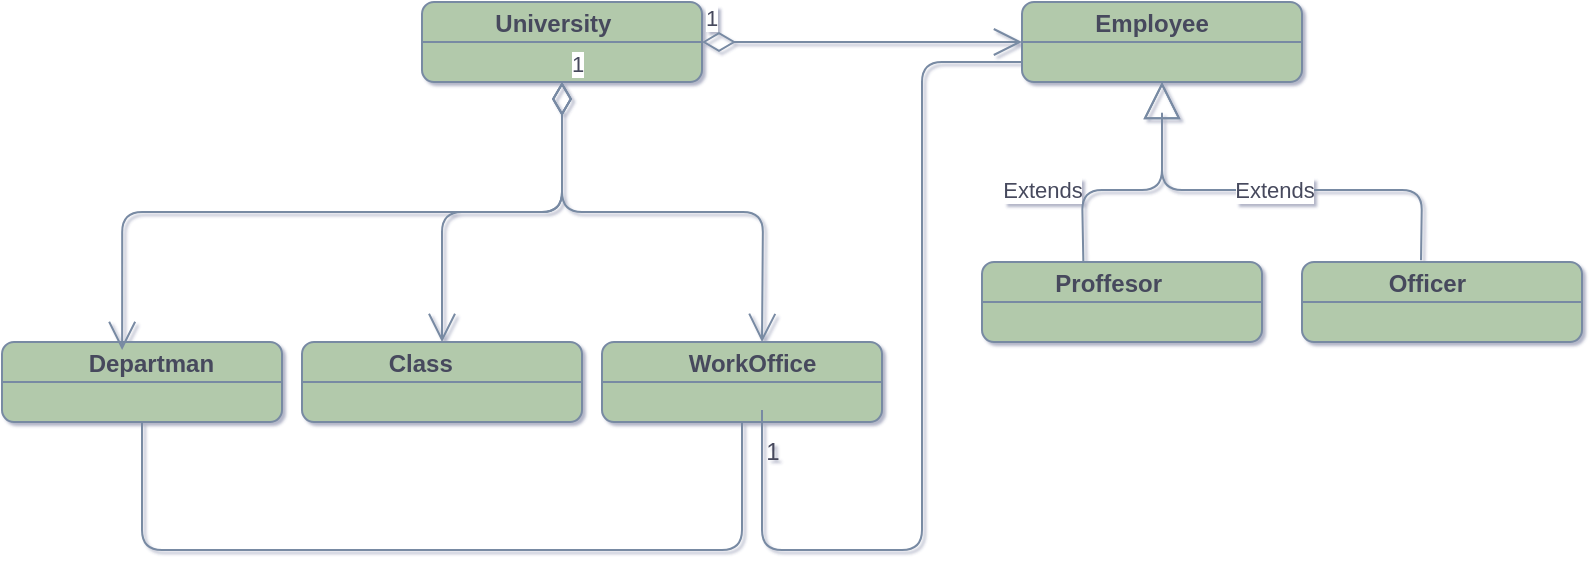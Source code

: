 <mxfile version="20.3.0" type="device"><diagram id="C5RBs43oDa-KdzZeNtuy" name="Page-1"><mxGraphModel dx="303" dy="427" grid="1" gridSize="10" guides="1" tooltips="1" connect="1" arrows="1" fold="1" page="1" pageScale="1" pageWidth="827" pageHeight="1169" background="none" math="0" shadow="1"><root><mxCell id="WIyWlLk6GJQsqaUBKTNV-0"/><mxCell id="WIyWlLk6GJQsqaUBKTNV-1" parent="WIyWlLk6GJQsqaUBKTNV-0"/><mxCell id="pOlVVDNlaV00HO5Qm0NG-1" value="&lt;p style=&quot;margin:0px;margin-top:4px;text-align:center;&quot;&gt;&lt;/p&gt;&lt;div style=&quot;height:2px;&quot;&gt;&lt;b&gt;&amp;nbsp; &amp;nbsp; &amp;nbsp; &amp;nbsp; &amp;nbsp; &amp;nbsp;University&lt;/b&gt;&lt;/div&gt;" style="verticalAlign=top;align=left;overflow=fill;fontSize=12;fontFamily=Helvetica;html=1;rounded=1;fillColor=#B2C9AB;strokeColor=#788AA3;fontColor=#46495D;" parent="WIyWlLk6GJQsqaUBKTNV-1" vertex="1"><mxGeometry x="230" y="126" width="140" height="40" as="geometry"/></mxCell><mxCell id="pOlVVDNlaV00HO5Qm0NG-3" value="" style="line;strokeWidth=1;fillColor=none;align=left;verticalAlign=middle;spacingTop=-1;spacingLeft=3;spacingRight=3;rotatable=0;labelPosition=right;points=[];portConstraint=eastwest;strokeColor=#788AA3;rounded=1;fontColor=#46495D;" parent="WIyWlLk6GJQsqaUBKTNV-1" vertex="1"><mxGeometry x="230" y="142" width="140" height="8" as="geometry"/></mxCell><mxCell id="pOlVVDNlaV00HO5Qm0NG-4" value="&lt;p style=&quot;margin:0px;margin-top:4px;text-align:center;&quot;&gt;&lt;/p&gt;&lt;div style=&quot;height:2px;&quot;&gt;&lt;b&gt;&amp;nbsp; &amp;nbsp; &amp;nbsp; &amp;nbsp; &amp;nbsp; &amp;nbsp; &amp;nbsp;Class&lt;/b&gt;&lt;/div&gt;" style="verticalAlign=top;align=left;overflow=fill;fontSize=12;fontFamily=Helvetica;html=1;rounded=1;fillColor=#B2C9AB;strokeColor=#788AA3;fontColor=#46495D;" parent="WIyWlLk6GJQsqaUBKTNV-1" vertex="1"><mxGeometry x="170" y="296" width="140" height="40" as="geometry"/></mxCell><mxCell id="pOlVVDNlaV00HO5Qm0NG-5" value="" style="line;strokeWidth=1;fillColor=none;align=left;verticalAlign=middle;spacingTop=-1;spacingLeft=3;spacingRight=3;rotatable=0;labelPosition=right;points=[];portConstraint=eastwest;strokeColor=#788AA3;rounded=1;fontColor=#46495D;" parent="WIyWlLk6GJQsqaUBKTNV-1" vertex="1"><mxGeometry x="170" y="312" width="140" height="8" as="geometry"/></mxCell><mxCell id="pOlVVDNlaV00HO5Qm0NG-7" value="&lt;p style=&quot;margin:0px;margin-top:4px;text-align:center;&quot;&gt;&lt;/p&gt;&lt;div style=&quot;height:2px;&quot;&gt;&lt;b&gt;&amp;nbsp; &amp;nbsp; &amp;nbsp; &amp;nbsp; &amp;nbsp; &amp;nbsp; &amp;nbsp;WorkOffice&lt;/b&gt;&lt;/div&gt;" style="verticalAlign=top;align=left;overflow=fill;fontSize=12;fontFamily=Helvetica;html=1;rounded=1;fillColor=#B2C9AB;strokeColor=#788AA3;fontColor=#46495D;" parent="WIyWlLk6GJQsqaUBKTNV-1" vertex="1"><mxGeometry x="320" y="296" width="140" height="40" as="geometry"/></mxCell><mxCell id="pOlVVDNlaV00HO5Qm0NG-8" value="" style="line;strokeWidth=1;fillColor=none;align=left;verticalAlign=middle;spacingTop=-1;spacingLeft=3;spacingRight=3;rotatable=0;labelPosition=right;points=[];portConstraint=eastwest;strokeColor=#788AA3;rounded=1;fontColor=#46495D;" parent="WIyWlLk6GJQsqaUBKTNV-1" vertex="1"><mxGeometry x="320" y="312" width="140" height="8" as="geometry"/></mxCell><mxCell id="pOlVVDNlaV00HO5Qm0NG-9" value="&lt;p style=&quot;margin:0px;margin-top:4px;text-align:center;&quot;&gt;&lt;/p&gt;&lt;div style=&quot;height:2px;&quot;&gt;&lt;b&gt;&amp;nbsp; &amp;nbsp; &amp;nbsp; &amp;nbsp; &amp;nbsp; &amp;nbsp; &amp;nbsp;Departman&lt;/b&gt;&lt;/div&gt;" style="verticalAlign=top;align=left;overflow=fill;fontSize=12;fontFamily=Helvetica;html=1;rounded=1;fillColor=#B2C9AB;strokeColor=#788AA3;fontColor=#46495D;" parent="WIyWlLk6GJQsqaUBKTNV-1" vertex="1"><mxGeometry x="20" y="296" width="140" height="40" as="geometry"/></mxCell><mxCell id="pOlVVDNlaV00HO5Qm0NG-10" value="" style="line;strokeWidth=1;fillColor=none;align=left;verticalAlign=middle;spacingTop=-1;spacingLeft=3;spacingRight=3;rotatable=0;labelPosition=right;points=[];portConstraint=eastwest;strokeColor=#788AA3;rounded=1;fontColor=#46495D;" parent="WIyWlLk6GJQsqaUBKTNV-1" vertex="1"><mxGeometry x="20" y="312" width="140" height="8" as="geometry"/></mxCell><mxCell id="pOlVVDNlaV00HO5Qm0NG-14" value="1" style="endArrow=open;html=1;endSize=12;startArrow=diamondThin;startSize=14;startFill=0;edgeStyle=orthogonalEdgeStyle;align=left;verticalAlign=bottom;rounded=1;exitX=0.5;exitY=1;exitDx=0;exitDy=0;entryX=0.429;entryY=0.1;entryDx=0;entryDy=0;entryPerimeter=0;strokeColor=#788AA3;fontColor=#46495D;" parent="WIyWlLk6GJQsqaUBKTNV-1" source="pOlVVDNlaV00HO5Qm0NG-1" target="pOlVVDNlaV00HO5Qm0NG-9" edge="1"><mxGeometry x="-1" y="3" relative="1" as="geometry"><mxPoint x="350" y="270" as="sourcePoint"/><mxPoint x="510" y="270" as="targetPoint"/></mxGeometry></mxCell><mxCell id="pOlVVDNlaV00HO5Qm0NG-15" value="1" style="endArrow=open;html=1;endSize=12;startArrow=diamondThin;startSize=14;startFill=0;edgeStyle=orthogonalEdgeStyle;align=left;verticalAlign=bottom;rounded=1;exitX=0.5;exitY=1;exitDx=0;exitDy=0;entryX=0.429;entryY=0.1;entryDx=0;entryDy=0;entryPerimeter=0;strokeColor=#788AA3;fontColor=#46495D;" parent="WIyWlLk6GJQsqaUBKTNV-1" source="pOlVVDNlaV00HO5Qm0NG-1" edge="1"><mxGeometry x="-1" y="3" relative="1" as="geometry"><mxPoint x="619.94" y="162" as="sourcePoint"/><mxPoint x="400.0" y="296" as="targetPoint"/></mxGeometry></mxCell><mxCell id="pOlVVDNlaV00HO5Qm0NG-16" value="1" style="endArrow=open;html=1;endSize=12;startArrow=diamondThin;startSize=14;startFill=0;edgeStyle=orthogonalEdgeStyle;align=left;verticalAlign=bottom;rounded=1;entryX=0.5;entryY=0;entryDx=0;entryDy=0;exitX=0.5;exitY=1;exitDx=0;exitDy=0;strokeColor=#788AA3;fontColor=#46495D;" parent="WIyWlLk6GJQsqaUBKTNV-1" source="pOlVVDNlaV00HO5Qm0NG-1" target="pOlVVDNlaV00HO5Qm0NG-4" edge="1"><mxGeometry x="-1" y="3" relative="1" as="geometry"><mxPoint x="310" y="160" as="sourcePoint"/><mxPoint x="100.06" y="320" as="targetPoint"/></mxGeometry></mxCell><mxCell id="pOlVVDNlaV00HO5Qm0NG-18" value="" style="endArrow=none;html=1;rounded=1;strokeColor=#788AA3;fontColor=#46495D;" parent="WIyWlLk6GJQsqaUBKTNV-1" target="pOlVVDNlaV00HO5Qm0NG-7" edge="1"><mxGeometry width="50" height="50" relative="1" as="geometry"><mxPoint x="90" y="336" as="sourcePoint"/><mxPoint x="140" y="286" as="targetPoint"/><Array as="points"><mxPoint x="90" y="400"/><mxPoint x="390" y="400"/></Array></mxGeometry></mxCell><mxCell id="pOlVVDNlaV00HO5Qm0NG-20" value="&lt;p style=&quot;margin:0px;margin-top:4px;text-align:center;&quot;&gt;&lt;/p&gt;&lt;div style=&quot;height:2px;&quot;&gt;&lt;b&gt;&amp;nbsp; &amp;nbsp; &amp;nbsp; &amp;nbsp; &amp;nbsp; &amp;nbsp;Employee&lt;/b&gt;&lt;/div&gt;" style="verticalAlign=top;align=left;overflow=fill;fontSize=12;fontFamily=Helvetica;html=1;rounded=1;fillColor=#B2C9AB;strokeColor=#788AA3;fontColor=#46495D;" parent="WIyWlLk6GJQsqaUBKTNV-1" vertex="1"><mxGeometry x="530" y="126" width="140" height="40" as="geometry"/></mxCell><mxCell id="pOlVVDNlaV00HO5Qm0NG-21" value="" style="line;strokeWidth=1;fillColor=none;align=left;verticalAlign=middle;spacingTop=-1;spacingLeft=3;spacingRight=3;rotatable=0;labelPosition=right;points=[];portConstraint=eastwest;strokeColor=#788AA3;rounded=1;fontColor=#46495D;" parent="WIyWlLk6GJQsqaUBKTNV-1" vertex="1"><mxGeometry x="530" y="142" width="140" height="8" as="geometry"/></mxCell><mxCell id="pOlVVDNlaV00HO5Qm0NG-22" value="1" style="endArrow=open;html=1;endSize=12;startArrow=diamondThin;startSize=14;startFill=0;edgeStyle=orthogonalEdgeStyle;align=left;verticalAlign=bottom;rounded=1;strokeColor=#788AA3;fontColor=#46495D;" parent="WIyWlLk6GJQsqaUBKTNV-1" source="pOlVVDNlaV00HO5Qm0NG-1" target="pOlVVDNlaV00HO5Qm0NG-21" edge="1"><mxGeometry x="-1" y="3" relative="1" as="geometry"><mxPoint x="364" y="142" as="sourcePoint"/><mxPoint x="464" y="272" as="targetPoint"/><Array as="points"><mxPoint x="447" y="146"/><mxPoint x="447" y="146"/></Array></mxGeometry></mxCell><mxCell id="pOlVVDNlaV00HO5Qm0NG-23" value="Extends" style="endArrow=block;endSize=16;endFill=0;html=1;rounded=1;exitX=0.362;exitY=0.004;exitDx=0;exitDy=0;exitPerimeter=0;strokeColor=#788AA3;fontColor=#46495D;" parent="WIyWlLk6GJQsqaUBKTNV-1" source="pOlVVDNlaV00HO5Qm0NG-24" target="pOlVVDNlaV00HO5Qm0NG-20" edge="1"><mxGeometry x="-0.444" y="-20" width="160" relative="1" as="geometry"><mxPoint x="560" y="250" as="sourcePoint"/><mxPoint x="590" y="270" as="targetPoint"/><Array as="points"><mxPoint x="560" y="220"/><mxPoint x="600" y="220"/><mxPoint x="600" y="180"/></Array><mxPoint x="-20" y="-20" as="offset"/></mxGeometry></mxCell><mxCell id="pOlVVDNlaV00HO5Qm0NG-24" value="&lt;p style=&quot;margin:0px;margin-top:4px;text-align:center;&quot;&gt;&lt;/p&gt;&lt;div style=&quot;height:2px;&quot;&gt;&lt;b&gt;&amp;nbsp; &amp;nbsp; &amp;nbsp; &amp;nbsp; &amp;nbsp; &amp;nbsp;Proffesor&lt;/b&gt;&lt;/div&gt;" style="verticalAlign=top;align=left;overflow=fill;fontSize=12;fontFamily=Helvetica;html=1;rounded=1;fillColor=#B2C9AB;strokeColor=#788AA3;fontColor=#46495D;" parent="WIyWlLk6GJQsqaUBKTNV-1" vertex="1"><mxGeometry x="510" y="256" width="140" height="40" as="geometry"/></mxCell><mxCell id="pOlVVDNlaV00HO5Qm0NG-25" value="" style="line;strokeWidth=1;fillColor=none;align=left;verticalAlign=middle;spacingTop=-1;spacingLeft=3;spacingRight=3;rotatable=0;labelPosition=right;points=[];portConstraint=eastwest;strokeColor=#788AA3;rounded=1;fontColor=#46495D;" parent="WIyWlLk6GJQsqaUBKTNV-1" vertex="1"><mxGeometry x="510" y="272" width="140" height="8" as="geometry"/></mxCell><mxCell id="pOlVVDNlaV00HO5Qm0NG-26" value="&lt;p style=&quot;margin:0px;margin-top:4px;text-align:center;&quot;&gt;&lt;/p&gt;&lt;div style=&quot;height:2px;&quot;&gt;&lt;b&gt;&amp;nbsp; &amp;nbsp; &amp;nbsp; &amp;nbsp; &amp;nbsp; &amp;nbsp; &amp;nbsp;Officer&lt;/b&gt;&lt;/div&gt;" style="verticalAlign=top;align=left;overflow=fill;fontSize=12;fontFamily=Helvetica;html=1;rounded=1;fillColor=#B2C9AB;strokeColor=#788AA3;fontColor=#46495D;" parent="WIyWlLk6GJQsqaUBKTNV-1" vertex="1"><mxGeometry x="670" y="256" width="140" height="40" as="geometry"/></mxCell><mxCell id="pOlVVDNlaV00HO5Qm0NG-27" value="" style="line;strokeWidth=1;fillColor=none;align=left;verticalAlign=middle;spacingTop=-1;spacingLeft=3;spacingRight=3;rotatable=0;labelPosition=right;points=[];portConstraint=eastwest;strokeColor=#788AA3;rounded=1;fontColor=#46495D;" parent="WIyWlLk6GJQsqaUBKTNV-1" vertex="1"><mxGeometry x="670" y="272" width="140" height="8" as="geometry"/></mxCell><mxCell id="pOlVVDNlaV00HO5Qm0NG-32" value="Extends" style="endArrow=block;endSize=16;endFill=0;html=1;rounded=1;exitX=0.425;exitY=-0.022;exitDx=0;exitDy=0;exitPerimeter=0;strokeColor=#788AA3;fontColor=#46495D;" parent="WIyWlLk6GJQsqaUBKTNV-1" source="pOlVVDNlaV00HO5Qm0NG-26" edge="1"><mxGeometry width="160" relative="1" as="geometry"><mxPoint x="730" y="246" as="sourcePoint"/><mxPoint x="600" y="166" as="targetPoint"/><Array as="points"><mxPoint x="730" y="220"/><mxPoint x="600" y="220"/></Array></mxGeometry></mxCell><mxCell id="pOlVVDNlaV00HO5Qm0NG-33" value="" style="endArrow=none;html=1;rounded=1;exitX=0;exitY=0.75;exitDx=0;exitDy=0;strokeColor=#788AA3;fontColor=#46495D;" parent="WIyWlLk6GJQsqaUBKTNV-1" source="pOlVVDNlaV00HO5Qm0NG-20" edge="1"><mxGeometry width="50" height="50" relative="1" as="geometry"><mxPoint x="100" y="346" as="sourcePoint"/><mxPoint x="400" y="330" as="targetPoint"/><Array as="points"><mxPoint x="480" y="156"/><mxPoint x="480" y="400"/><mxPoint x="400" y="400"/></Array></mxGeometry></mxCell><mxCell id="pOlVVDNlaV00HO5Qm0NG-35" value="1" style="text;html=1;align=center;verticalAlign=middle;resizable=0;points=[];autosize=1;strokeColor=none;fillColor=none;rounded=1;fontColor=#46495D;" parent="WIyWlLk6GJQsqaUBKTNV-1" vertex="1"><mxGeometry x="390" y="336" width="30" height="30" as="geometry"/></mxCell></root></mxGraphModel></diagram></mxfile>